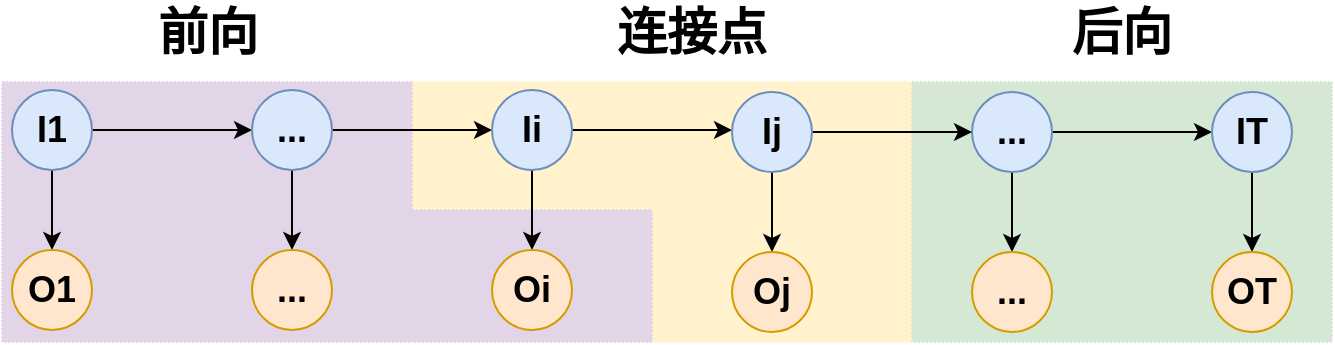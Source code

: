 <mxfile version="13.0.1" type="device"><diagram id="2ybtHRRuY6scuRTlTl8B" name="Page-1"><mxGraphModel dx="981" dy="526" grid="1" gridSize="10" guides="1" tooltips="1" connect="1" arrows="1" fold="1" page="1" pageScale="1" pageWidth="827" pageHeight="1169" math="0" shadow="0"><root><mxCell id="0"/><mxCell id="1" parent="0"/><mxCell id="SMBVmGfYqe6E1jxkR4mR-14" value="" style="rounded=0;whiteSpace=wrap;html=1;fillColor=#FFF2CC;strokeColor=#FFF2CC;dashed=1;dashPattern=1 1;" vertex="1" parent="1"><mxGeometry x="400" y="180" width="130" height="66" as="geometry"/></mxCell><mxCell id="SMBVmGfYqe6E1jxkR4mR-12" value="" style="rounded=0;whiteSpace=wrap;html=1;fillColor=#FFF2CC;strokeColor=#FFF2CC;dashed=1;dashPattern=1 1;" vertex="1" parent="1"><mxGeometry x="400" y="116" width="130" height="64" as="geometry"/></mxCell><mxCell id="e8Z1Cl4DUBsi2yIBAhQR-11" value="" style="rounded=0;whiteSpace=wrap;html=1;fillColor=#FFF2CC;strokeColor=#FFF2CC;dashed=1;dashPattern=1 1;" parent="1" vertex="1"><mxGeometry x="280" y="116" width="120" height="64" as="geometry"/></mxCell><mxCell id="e8Z1Cl4DUBsi2yIBAhQR-8" value="" style="rounded=0;whiteSpace=wrap;html=1;fillColor=#E1D5E7;strokeColor=#E1D5E7;dashed=1;dashPattern=1 1;" parent="1" vertex="1"><mxGeometry x="280" y="180" width="120" height="66" as="geometry"/></mxCell><mxCell id="e8Z1Cl4DUBsi2yIBAhQR-7" value="" style="rounded=0;whiteSpace=wrap;html=1;fillColor=#d5e8d4;strokeColor=#D5E8D4;dashed=1;dashPattern=1 1;" parent="1" vertex="1"><mxGeometry x="530" y="116" width="210" height="130" as="geometry"/></mxCell><mxCell id="e8Z1Cl4DUBsi2yIBAhQR-5" value="" style="rounded=0;whiteSpace=wrap;html=1;fillColor=#E1D5E7;strokeColor=#E1D5E7;dashed=1;dashPattern=1 1;" parent="1" vertex="1"><mxGeometry x="75" y="116" width="205" height="130" as="geometry"/></mxCell><mxCell id="GFMEvpdOkEbxHfOlRxAh-6" style="edgeStyle=orthogonalEdgeStyle;rounded=0;orthogonalLoop=1;jettySize=auto;html=1;exitX=1;exitY=0.5;exitDx=0;exitDy=0;" parent="1" source="GFMEvpdOkEbxHfOlRxAh-1" target="GFMEvpdOkEbxHfOlRxAh-2" edge="1"><mxGeometry relative="1" as="geometry"/></mxCell><mxCell id="GFMEvpdOkEbxHfOlRxAh-19" style="edgeStyle=orthogonalEdgeStyle;rounded=0;orthogonalLoop=1;jettySize=auto;html=1;exitX=0.5;exitY=1;exitDx=0;exitDy=0;" parent="1" source="GFMEvpdOkEbxHfOlRxAh-1" target="GFMEvpdOkEbxHfOlRxAh-11" edge="1"><mxGeometry relative="1" as="geometry"/></mxCell><mxCell id="GFMEvpdOkEbxHfOlRxAh-1" value="&lt;b&gt;&lt;font style=&quot;font-size: 18px&quot;&gt;I1&lt;/font&gt;&lt;/b&gt;" style="ellipse;whiteSpace=wrap;html=1;aspect=fixed;fillColor=#dae8fc;strokeColor=#6c8ebf;" parent="1" vertex="1"><mxGeometry x="80" y="120" width="40" height="40" as="geometry"/></mxCell><mxCell id="GFMEvpdOkEbxHfOlRxAh-7" style="edgeStyle=orthogonalEdgeStyle;rounded=0;orthogonalLoop=1;jettySize=auto;html=1;exitX=1;exitY=0.5;exitDx=0;exitDy=0;entryX=0;entryY=0.5;entryDx=0;entryDy=0;" parent="1" source="GFMEvpdOkEbxHfOlRxAh-2" target="GFMEvpdOkEbxHfOlRxAh-3" edge="1"><mxGeometry relative="1" as="geometry"/></mxCell><mxCell id="GFMEvpdOkEbxHfOlRxAh-20" style="edgeStyle=orthogonalEdgeStyle;rounded=0;orthogonalLoop=1;jettySize=auto;html=1;exitX=0.5;exitY=1;exitDx=0;exitDy=0;entryX=0.5;entryY=0;entryDx=0;entryDy=0;" parent="1" source="GFMEvpdOkEbxHfOlRxAh-2" target="GFMEvpdOkEbxHfOlRxAh-13" edge="1"><mxGeometry relative="1" as="geometry"/></mxCell><mxCell id="GFMEvpdOkEbxHfOlRxAh-2" value="&lt;b&gt;&lt;font style=&quot;font-size: 18px&quot;&gt;...&lt;/font&gt;&lt;/b&gt;" style="ellipse;whiteSpace=wrap;html=1;aspect=fixed;fillColor=#dae8fc;strokeColor=#6c8ebf;" parent="1" vertex="1"><mxGeometry x="200" y="120" width="40" height="40" as="geometry"/></mxCell><mxCell id="GFMEvpdOkEbxHfOlRxAh-8" style="edgeStyle=orthogonalEdgeStyle;rounded=0;orthogonalLoop=1;jettySize=auto;html=1;exitX=1;exitY=0.5;exitDx=0;exitDy=0;entryX=0;entryY=0.5;entryDx=0;entryDy=0;" parent="1" source="GFMEvpdOkEbxHfOlRxAh-3" edge="1"><mxGeometry relative="1" as="geometry"><mxPoint x="440" y="140" as="targetPoint"/></mxGeometry></mxCell><mxCell id="GFMEvpdOkEbxHfOlRxAh-22" style="edgeStyle=orthogonalEdgeStyle;rounded=0;orthogonalLoop=1;jettySize=auto;html=1;exitX=0.5;exitY=1;exitDx=0;exitDy=0;" parent="1" source="GFMEvpdOkEbxHfOlRxAh-3" target="GFMEvpdOkEbxHfOlRxAh-15" edge="1"><mxGeometry relative="1" as="geometry"/></mxCell><mxCell id="GFMEvpdOkEbxHfOlRxAh-3" value="&lt;b&gt;&lt;font style=&quot;font-size: 18px&quot;&gt;Ii&lt;/font&gt;&lt;/b&gt;" style="ellipse;whiteSpace=wrap;html=1;aspect=fixed;fillColor=#dae8fc;strokeColor=#6c8ebf;" parent="1" vertex="1"><mxGeometry x="320" y="120" width="40" height="40" as="geometry"/></mxCell><mxCell id="GFMEvpdOkEbxHfOlRxAh-24" style="edgeStyle=orthogonalEdgeStyle;rounded=0;orthogonalLoop=1;jettySize=auto;html=1;exitX=0.5;exitY=1;exitDx=0;exitDy=0;entryX=0.5;entryY=0;entryDx=0;entryDy=0;" parent="1" source="GFMEvpdOkEbxHfOlRxAh-5" target="GFMEvpdOkEbxHfOlRxAh-18" edge="1"><mxGeometry relative="1" as="geometry"/></mxCell><mxCell id="e8Z1Cl4DUBsi2yIBAhQR-4" style="edgeStyle=orthogonalEdgeStyle;rounded=0;orthogonalLoop=1;jettySize=auto;html=1;exitX=1;exitY=0.5;exitDx=0;exitDy=0;entryX=0;entryY=0.5;entryDx=0;entryDy=0;" parent="1" source="GFMEvpdOkEbxHfOlRxAh-5" target="e8Z1Cl4DUBsi2yIBAhQR-2" edge="1"><mxGeometry relative="1" as="geometry"/></mxCell><mxCell id="GFMEvpdOkEbxHfOlRxAh-5" value="&lt;b&gt;&lt;font style=&quot;font-size: 18px&quot;&gt;...&lt;/font&gt;&lt;/b&gt;" style="ellipse;whiteSpace=wrap;html=1;aspect=fixed;fillColor=#dae8fc;strokeColor=#6c8ebf;" parent="1" vertex="1"><mxGeometry x="560" y="121" width="40" height="40" as="geometry"/></mxCell><mxCell id="GFMEvpdOkEbxHfOlRxAh-11" value="&lt;b&gt;&lt;font style=&quot;font-size: 18px&quot;&gt;O1&lt;/font&gt;&lt;/b&gt;" style="ellipse;whiteSpace=wrap;html=1;aspect=fixed;fillColor=#ffe6cc;strokeColor=#d79b00;" parent="1" vertex="1"><mxGeometry x="80" y="200" width="40" height="40" as="geometry"/></mxCell><mxCell id="GFMEvpdOkEbxHfOlRxAh-13" value="&lt;span style=&quot;font-size: 18px&quot;&gt;&lt;b&gt;...&lt;/b&gt;&lt;/span&gt;" style="ellipse;whiteSpace=wrap;html=1;aspect=fixed;fillColor=#ffe6cc;strokeColor=#d79b00;" parent="1" vertex="1"><mxGeometry x="200" y="200" width="40" height="40" as="geometry"/></mxCell><mxCell id="GFMEvpdOkEbxHfOlRxAh-15" value="&lt;span style=&quot;font-size: 18px&quot;&gt;&lt;b&gt;Oi&lt;/b&gt;&lt;/span&gt;" style="ellipse;whiteSpace=wrap;html=1;aspect=fixed;fillColor=#ffe6cc;strokeColor=#d79b00;" parent="1" vertex="1"><mxGeometry x="320" y="200" width="40" height="40" as="geometry"/></mxCell><mxCell id="GFMEvpdOkEbxHfOlRxAh-18" value="&lt;b&gt;&lt;font style=&quot;font-size: 18px&quot;&gt;...&lt;/font&gt;&lt;/b&gt;" style="ellipse;whiteSpace=wrap;html=1;aspect=fixed;fillColor=#ffe6cc;strokeColor=#d79b00;" parent="1" vertex="1"><mxGeometry x="560" y="201" width="40" height="40" as="geometry"/></mxCell><mxCell id="e8Z1Cl4DUBsi2yIBAhQR-1" style="edgeStyle=orthogonalEdgeStyle;rounded=0;orthogonalLoop=1;jettySize=auto;html=1;exitX=0.5;exitY=1;exitDx=0;exitDy=0;entryX=0.5;entryY=0;entryDx=0;entryDy=0;" parent="1" source="e8Z1Cl4DUBsi2yIBAhQR-2" target="e8Z1Cl4DUBsi2yIBAhQR-3" edge="1"><mxGeometry relative="1" as="geometry"/></mxCell><mxCell id="e8Z1Cl4DUBsi2yIBAhQR-2" value="&lt;b&gt;&lt;font style=&quot;font-size: 18px&quot;&gt;IT&lt;/font&gt;&lt;/b&gt;" style="ellipse;whiteSpace=wrap;html=1;aspect=fixed;fillColor=#dae8fc;strokeColor=#6c8ebf;" parent="1" vertex="1"><mxGeometry x="680" y="121" width="40" height="40" as="geometry"/></mxCell><mxCell id="e8Z1Cl4DUBsi2yIBAhQR-3" value="&lt;span style=&quot;font-size: 18px&quot;&gt;&lt;b&gt;OT&lt;/b&gt;&lt;/span&gt;" style="ellipse;whiteSpace=wrap;html=1;aspect=fixed;fillColor=#ffe6cc;strokeColor=#d79b00;" parent="1" vertex="1"><mxGeometry x="680" y="201" width="40" height="40" as="geometry"/></mxCell><mxCell id="e8Z1Cl4DUBsi2yIBAhQR-6" value="前向" style="text;html=1;strokeColor=none;fillColor=none;align=center;verticalAlign=middle;whiteSpace=wrap;rounded=0;dashed=1;strokeWidth=6;fontSize=25;fontStyle=1" parent="1" vertex="1"><mxGeometry x="147.5" y="80" width="60" height="20" as="geometry"/></mxCell><mxCell id="e8Z1Cl4DUBsi2yIBAhQR-9" value="后向" style="text;html=1;strokeColor=none;fillColor=none;align=center;verticalAlign=middle;whiteSpace=wrap;rounded=0;dashed=1;dashPattern=1 1;fontSize=25;fontStyle=1" parent="1" vertex="1"><mxGeometry x="600" y="80" width="70" height="20" as="geometry"/></mxCell><mxCell id="e8Z1Cl4DUBsi2yIBAhQR-12" value="连接点" style="text;html=1;strokeColor=none;fillColor=none;align=center;verticalAlign=middle;whiteSpace=wrap;rounded=0;dashed=1;dashPattern=1 1;fontSize=25;fontStyle=1" parent="1" vertex="1"><mxGeometry x="370" y="80" width="100" height="20" as="geometry"/></mxCell><mxCell id="SMBVmGfYqe6E1jxkR4mR-8" style="edgeStyle=orthogonalEdgeStyle;rounded=0;orthogonalLoop=1;jettySize=auto;html=1;exitX=0.5;exitY=1;exitDx=0;exitDy=0;entryX=0.5;entryY=0;entryDx=0;entryDy=0;" edge="1" parent="1" source="SMBVmGfYqe6E1jxkR4mR-9" target="SMBVmGfYqe6E1jxkR4mR-10"><mxGeometry relative="1" as="geometry"/></mxCell><mxCell id="SMBVmGfYqe6E1jxkR4mR-11" style="edgeStyle=orthogonalEdgeStyle;rounded=0;orthogonalLoop=1;jettySize=auto;html=1;exitX=1;exitY=0.5;exitDx=0;exitDy=0;entryX=0;entryY=0.5;entryDx=0;entryDy=0;" edge="1" parent="1" source="SMBVmGfYqe6E1jxkR4mR-9" target="GFMEvpdOkEbxHfOlRxAh-5"><mxGeometry relative="1" as="geometry"/></mxCell><mxCell id="SMBVmGfYqe6E1jxkR4mR-9" value="&lt;span style=&quot;font-size: 18px&quot;&gt;&lt;b&gt;Ij&lt;/b&gt;&lt;/span&gt;" style="ellipse;whiteSpace=wrap;html=1;aspect=fixed;fillColor=#dae8fc;strokeColor=#6c8ebf;" vertex="1" parent="1"><mxGeometry x="440" y="121" width="40" height="40" as="geometry"/></mxCell><mxCell id="SMBVmGfYqe6E1jxkR4mR-10" value="&lt;span style=&quot;font-size: 18px&quot;&gt;&lt;b&gt;Oj&lt;/b&gt;&lt;/span&gt;" style="ellipse;whiteSpace=wrap;html=1;aspect=fixed;fillColor=#ffe6cc;strokeColor=#d79b00;" vertex="1" parent="1"><mxGeometry x="440" y="201" width="40" height="40" as="geometry"/></mxCell></root></mxGraphModel></diagram></mxfile>